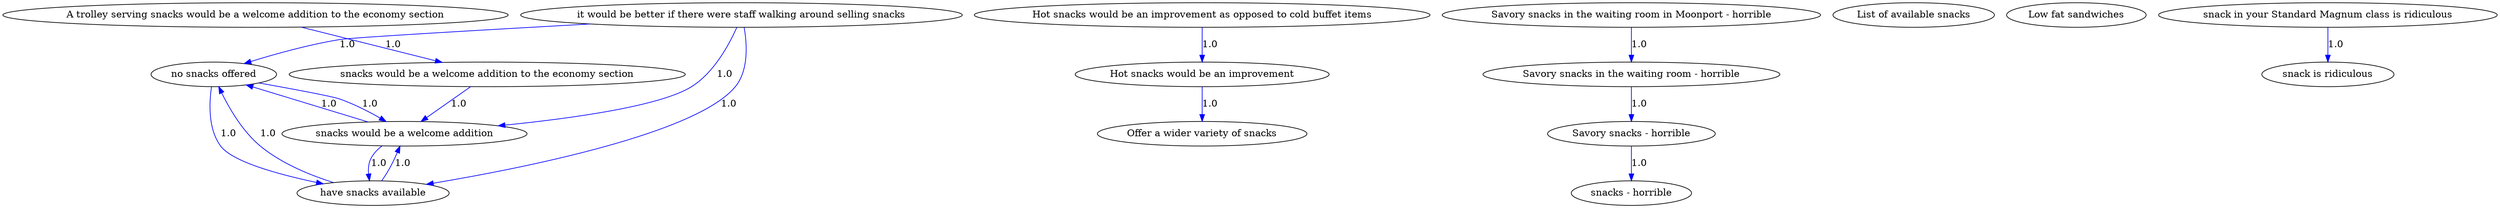 digraph rawGraph {
"no snacks offered";"it would be better if there were staff walking around selling snacks";"Offer a wider variety of snacks";"snacks would be a welcome addition to the economy section";"Savory snacks in the waiting room in Moonport - horrible";"List of available snacks";"snacks would be a welcome addition";"Low fat sandwiches";"A trolley serving snacks would be a welcome addition to the economy section";"have snacks available";"snack is ridiculous";"Hot snacks would be an improvement";"snack in your Standard Magnum class is ridiculous";"snacks - horrible";"Hot snacks would be an improvement as opposed to cold buffet items";"Savory snacks - horrible";"Savory snacks in the waiting room - horrible";"it would be better if there were staff walking around selling snacks" -> "no snacks offered" [label=1.0] [color=blue]
"it would be better if there were staff walking around selling snacks" -> "have snacks available" [label=1.0] [color=blue]
"have snacks available" -> "snacks would be a welcome addition" [label=1.0] [color=blue]
"snacks would be a welcome addition" -> "have snacks available" [label=1.0] [color=blue]
"A trolley serving snacks would be a welcome addition to the economy section" -> "snacks would be a welcome addition to the economy section" [label=1.0] [color=blue]
"Savory snacks in the waiting room - horrible" -> "Savory snacks - horrible" [label=1.0] [color=blue]
"have snacks available" -> "no snacks offered" [label=1.0] [color=blue]
"snacks would be a welcome addition" -> "no snacks offered" [label=1.0] [color=blue]
"Savory snacks - horrible" -> "snacks - horrible" [label=1.0] [color=blue]
"snacks would be a welcome addition to the economy section" -> "snacks would be a welcome addition" [label=1.0] [color=blue]
"Savory snacks in the waiting room in Moonport - horrible" -> "Savory snacks in the waiting room - horrible" [label=1.0] [color=blue]
"Hot snacks would be an improvement as opposed to cold buffet items" -> "Hot snacks would be an improvement" [label=1.0] [color=blue]
"no snacks offered" -> "have snacks available" [label=1.0] [color=blue]
"Hot snacks would be an improvement" -> "Offer a wider variety of snacks" [label=1.0] [color=blue]
"snack in your Standard Magnum class is ridiculous" -> "snack is ridiculous" [label=1.0] [color=blue]
"no snacks offered" -> "snacks would be a welcome addition" [label=1.0] [color=blue]
"it would be better if there were staff walking around selling snacks" -> "snacks would be a welcome addition" [label=1.0] [color=blue]
}